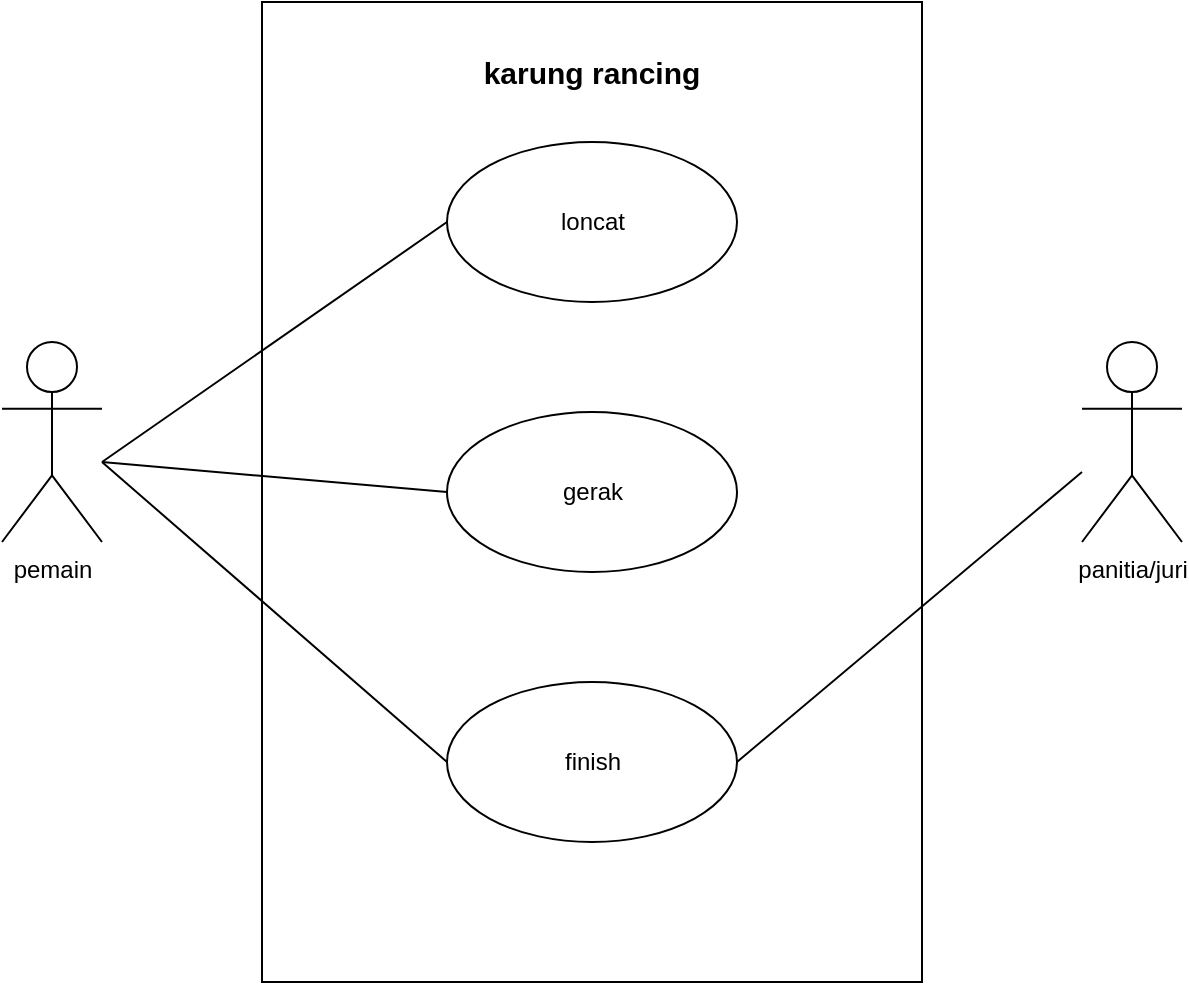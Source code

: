 <mxfile version="21.7.2" type="github">
  <diagram name="Page-1" id="HvZgZgZSNWz8Chfw6J6H">
    <mxGraphModel dx="1052" dy="627" grid="1" gridSize="10" guides="1" tooltips="1" connect="1" arrows="1" fold="1" page="1" pageScale="1" pageWidth="850" pageHeight="1100" math="0" shadow="0">
      <root>
        <mxCell id="0" />
        <mxCell id="1" parent="0" />
        <mxCell id="iGFN4xorPazT9pd466r3-3" value="" style="rounded=0;whiteSpace=wrap;html=1;" vertex="1" parent="1">
          <mxGeometry x="270" y="100" width="330" height="490" as="geometry" />
        </mxCell>
        <mxCell id="iGFN4xorPazT9pd466r3-4" value="pemain" style="shape=umlActor;verticalLabelPosition=bottom;verticalAlign=top;html=1;outlineConnect=0;" vertex="1" parent="1">
          <mxGeometry x="140" y="270" width="50" height="100" as="geometry" />
        </mxCell>
        <mxCell id="iGFN4xorPazT9pd466r3-5" value="panitia/juri" style="shape=umlActor;verticalLabelPosition=bottom;verticalAlign=top;html=1;outlineConnect=0;" vertex="1" parent="1">
          <mxGeometry x="680" y="270" width="50" height="100" as="geometry" />
        </mxCell>
        <mxCell id="iGFN4xorPazT9pd466r3-6" value="loncat" style="ellipse;whiteSpace=wrap;html=1;" vertex="1" parent="1">
          <mxGeometry x="362.5" y="170" width="145" height="80" as="geometry" />
        </mxCell>
        <mxCell id="iGFN4xorPazT9pd466r3-7" value="&lt;div style=&quot;&quot;&gt;&lt;span style=&quot;background-color: initial;&quot;&gt;&lt;font style=&quot;font-size: 15px;&quot;&gt;&lt;b&gt;karung rancing&lt;/b&gt;&lt;/font&gt;&lt;/span&gt;&lt;/div&gt;" style="text;html=1;strokeColor=none;fillColor=none;align=center;verticalAlign=middle;whiteSpace=wrap;rounded=0;" vertex="1" parent="1">
          <mxGeometry x="370" y="120" width="130" height="30" as="geometry" />
        </mxCell>
        <mxCell id="iGFN4xorPazT9pd466r3-8" value="gerak" style="ellipse;whiteSpace=wrap;html=1;" vertex="1" parent="1">
          <mxGeometry x="362.5" y="305" width="145" height="80" as="geometry" />
        </mxCell>
        <mxCell id="iGFN4xorPazT9pd466r3-9" value="finish" style="ellipse;whiteSpace=wrap;html=1;" vertex="1" parent="1">
          <mxGeometry x="362.5" y="440" width="145" height="80" as="geometry" />
        </mxCell>
        <mxCell id="iGFN4xorPazT9pd466r3-14" value="" style="endArrow=none;html=1;rounded=0;entryX=0;entryY=0.5;entryDx=0;entryDy=0;" edge="1" parent="1" target="iGFN4xorPazT9pd466r3-6">
          <mxGeometry width="50" height="50" relative="1" as="geometry">
            <mxPoint x="190" y="330" as="sourcePoint" />
            <mxPoint x="240" y="280" as="targetPoint" />
          </mxGeometry>
        </mxCell>
        <mxCell id="iGFN4xorPazT9pd466r3-16" value="" style="endArrow=none;html=1;rounded=0;entryX=0;entryY=0.5;entryDx=0;entryDy=0;" edge="1" parent="1" target="iGFN4xorPazT9pd466r3-8">
          <mxGeometry width="50" height="50" relative="1" as="geometry">
            <mxPoint x="190" y="330" as="sourcePoint" />
            <mxPoint x="240" y="280" as="targetPoint" />
          </mxGeometry>
        </mxCell>
        <mxCell id="iGFN4xorPazT9pd466r3-17" value="" style="endArrow=none;html=1;rounded=0;entryX=0;entryY=0.5;entryDx=0;entryDy=0;" edge="1" parent="1" target="iGFN4xorPazT9pd466r3-9">
          <mxGeometry width="50" height="50" relative="1" as="geometry">
            <mxPoint x="190" y="330" as="sourcePoint" />
            <mxPoint x="240" y="280" as="targetPoint" />
          </mxGeometry>
        </mxCell>
        <mxCell id="iGFN4xorPazT9pd466r3-18" value="" style="endArrow=none;html=1;rounded=0;exitX=1;exitY=0.5;exitDx=0;exitDy=0;" edge="1" parent="1" source="iGFN4xorPazT9pd466r3-9">
          <mxGeometry width="50" height="50" relative="1" as="geometry">
            <mxPoint x="630" y="385" as="sourcePoint" />
            <mxPoint x="680" y="335" as="targetPoint" />
          </mxGeometry>
        </mxCell>
      </root>
    </mxGraphModel>
  </diagram>
</mxfile>
